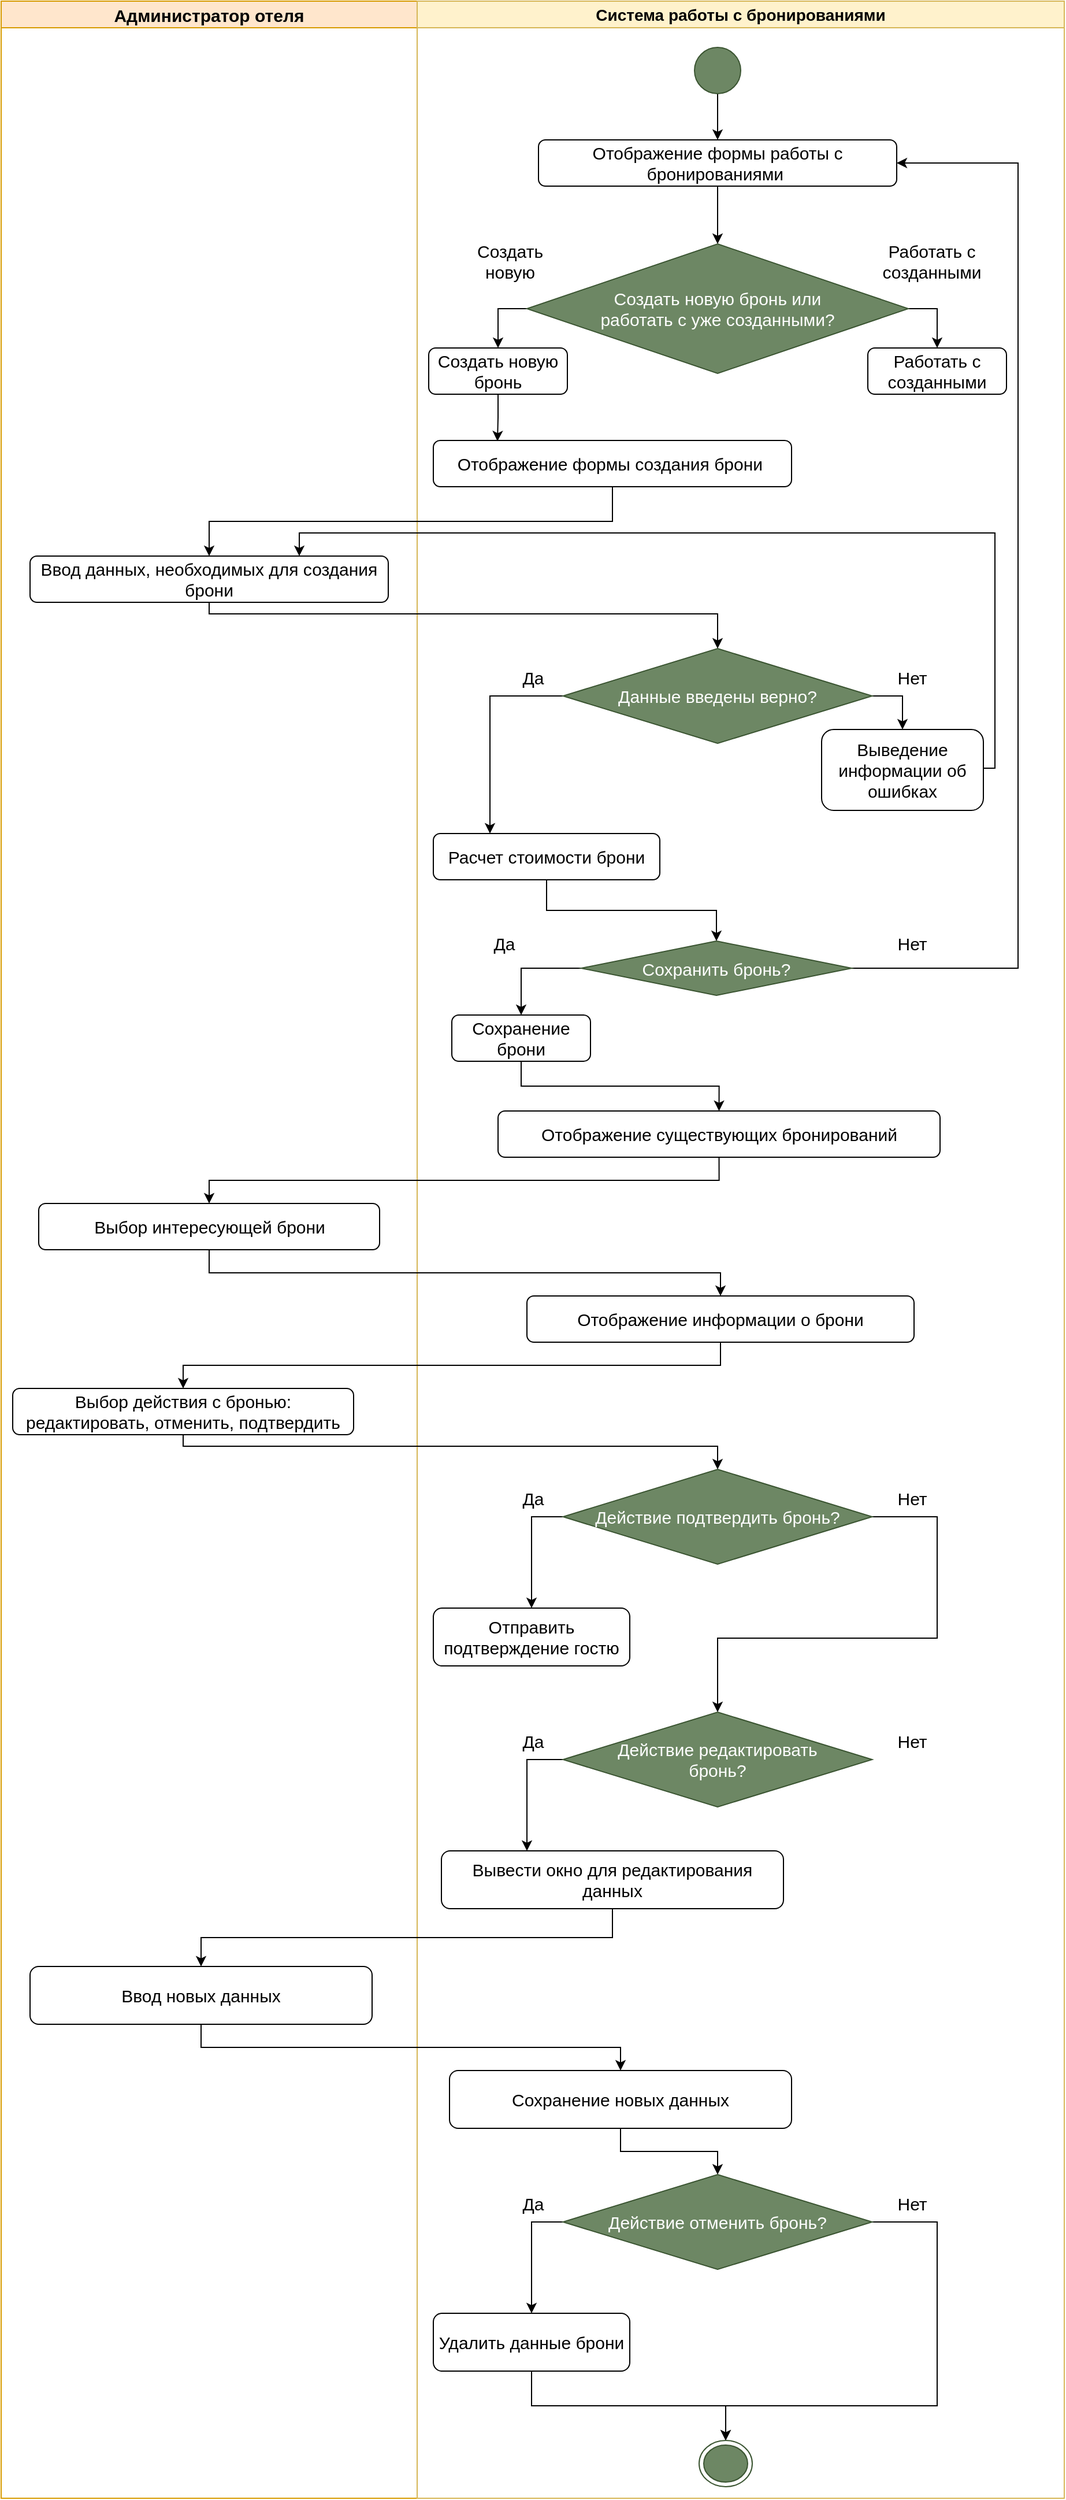 <mxfile version="22.0.4" type="device">
  <diagram name="Страница — 1" id="qYca7lveoZfbwzdp-yEA">
    <mxGraphModel dx="1105" dy="600" grid="1" gridSize="10" guides="1" tooltips="1" connect="1" arrows="1" fold="1" page="1" pageScale="1" pageWidth="827" pageHeight="1169" math="0" shadow="0">
      <root>
        <mxCell id="0" />
        <mxCell id="1" parent="0" />
        <mxCell id="dX41OU-E9rddc6W8jMjg-2" value="Администратор отеля" style="swimlane;whiteSpace=wrap;html=1;fillColor=#ffe6cc;strokeColor=#d79b00;fontSize=15;" parent="1" vertex="1">
          <mxGeometry x="40" y="40" width="360" height="2160" as="geometry" />
        </mxCell>
        <mxCell id="dX41OU-E9rddc6W8jMjg-12" value="Ввод данных, необходимых для создания брони" style="rounded=1;whiteSpace=wrap;html=1;fontSize=15;" parent="dX41OU-E9rddc6W8jMjg-2" vertex="1">
          <mxGeometry x="25" y="480" width="310" height="40" as="geometry" />
        </mxCell>
        <mxCell id="dX41OU-E9rddc6W8jMjg-21" value="Выбор интересующей брони" style="rounded=1;whiteSpace=wrap;html=1;fontSize=15;" parent="dX41OU-E9rddc6W8jMjg-2" vertex="1">
          <mxGeometry x="32.5" y="1040" width="295" height="40" as="geometry" />
        </mxCell>
        <mxCell id="dX41OU-E9rddc6W8jMjg-54" value="Выбор действия с бронью: редактировать, отменить, подтвердить" style="rounded=1;whiteSpace=wrap;html=1;fontSize=15;" parent="dX41OU-E9rddc6W8jMjg-2" vertex="1">
          <mxGeometry x="10" y="1200" width="295" height="40" as="geometry" />
        </mxCell>
        <mxCell id="155Of8iI8X17WFosidfs-9" value="Ввод новых данных" style="rounded=1;whiteSpace=wrap;html=1;fontSize=15;" parent="dX41OU-E9rddc6W8jMjg-2" vertex="1">
          <mxGeometry x="25" y="1700" width="296" height="50" as="geometry" />
        </mxCell>
        <mxCell id="dX41OU-E9rddc6W8jMjg-3" value="&lt;font style=&quot;font-size: 14px;&quot;&gt;Система работы с бронированиями&lt;/font&gt;" style="swimlane;whiteSpace=wrap;html=1;fillColor=#fff2cc;strokeColor=#d6b656;" parent="1" vertex="1">
          <mxGeometry x="400" y="40" width="560" height="2160" as="geometry" />
        </mxCell>
        <mxCell id="dX41OU-E9rddc6W8jMjg-27" style="edgeStyle=orthogonalEdgeStyle;rounded=0;orthogonalLoop=1;jettySize=auto;html=1;exitX=0.5;exitY=1;exitDx=0;exitDy=0;entryX=0.5;entryY=0;entryDx=0;entryDy=0;fontSize=15;" parent="dX41OU-E9rddc6W8jMjg-3" source="dX41OU-E9rddc6W8jMjg-4" target="dX41OU-E9rddc6W8jMjg-5" edge="1">
          <mxGeometry relative="1" as="geometry" />
        </mxCell>
        <mxCell id="dX41OU-E9rddc6W8jMjg-4" value="" style="ellipse;whiteSpace=wrap;html=1;aspect=fixed;fillColor=#6d8764;strokeColor=#3A5431;fontSize=15;fontColor=#ffffff;" parent="dX41OU-E9rddc6W8jMjg-3" vertex="1">
          <mxGeometry x="240" y="40" width="40" height="40" as="geometry" />
        </mxCell>
        <mxCell id="dX41OU-E9rddc6W8jMjg-28" style="edgeStyle=orthogonalEdgeStyle;rounded=0;orthogonalLoop=1;jettySize=auto;html=1;exitX=0.5;exitY=1;exitDx=0;exitDy=0;entryX=0.5;entryY=0;entryDx=0;entryDy=0;" parent="dX41OU-E9rddc6W8jMjg-3" source="dX41OU-E9rddc6W8jMjg-5" target="dX41OU-E9rddc6W8jMjg-6" edge="1">
          <mxGeometry relative="1" as="geometry" />
        </mxCell>
        <mxCell id="dX41OU-E9rddc6W8jMjg-5" value="Отображение формы работы с бронированиями&amp;nbsp;" style="rounded=1;whiteSpace=wrap;html=1;fontSize=15;" parent="dX41OU-E9rddc6W8jMjg-3" vertex="1">
          <mxGeometry x="105" y="120" width="310" height="40" as="geometry" />
        </mxCell>
        <mxCell id="dX41OU-E9rddc6W8jMjg-29" style="edgeStyle=orthogonalEdgeStyle;rounded=0;orthogonalLoop=1;jettySize=auto;html=1;exitX=0;exitY=0.5;exitDx=0;exitDy=0;entryX=0.5;entryY=0;entryDx=0;entryDy=0;" parent="dX41OU-E9rddc6W8jMjg-3" source="dX41OU-E9rddc6W8jMjg-6" target="dX41OU-E9rddc6W8jMjg-9" edge="1">
          <mxGeometry relative="1" as="geometry" />
        </mxCell>
        <mxCell id="dX41OU-E9rddc6W8jMjg-30" style="edgeStyle=orthogonalEdgeStyle;rounded=0;orthogonalLoop=1;jettySize=auto;html=1;exitX=1;exitY=0.5;exitDx=0;exitDy=0;entryX=0.5;entryY=0;entryDx=0;entryDy=0;" parent="dX41OU-E9rddc6W8jMjg-3" source="dX41OU-E9rddc6W8jMjg-6" target="dX41OU-E9rddc6W8jMjg-10" edge="1">
          <mxGeometry relative="1" as="geometry" />
        </mxCell>
        <mxCell id="dX41OU-E9rddc6W8jMjg-6" value="Создать новую бронь или&lt;br style=&quot;font-size: 15px;&quot;&gt;работать с уже созданными?" style="rhombus;whiteSpace=wrap;html=1;fontSize=15;fillColor=#6d8764;fontColor=#ffffff;strokeColor=#3A5431;" parent="dX41OU-E9rddc6W8jMjg-3" vertex="1">
          <mxGeometry x="95" y="210" width="330" height="112" as="geometry" />
        </mxCell>
        <mxCell id="dX41OU-E9rddc6W8jMjg-7" value="Создать&lt;br style=&quot;font-size: 15px;&quot;&gt;новую" style="text;html=1;align=center;verticalAlign=middle;resizable=0;points=[];autosize=1;strokeColor=none;fillColor=none;fontSize=15;" parent="dX41OU-E9rddc6W8jMjg-3" vertex="1">
          <mxGeometry x="40" y="200" width="80" height="50" as="geometry" />
        </mxCell>
        <mxCell id="dX41OU-E9rddc6W8jMjg-8" value="Работать с &lt;br style=&quot;font-size: 15px;&quot;&gt;созданными" style="text;html=1;align=center;verticalAlign=middle;resizable=0;points=[];autosize=1;strokeColor=none;fillColor=none;fontSize=15;" parent="dX41OU-E9rddc6W8jMjg-3" vertex="1">
          <mxGeometry x="390" y="200" width="110" height="50" as="geometry" />
        </mxCell>
        <mxCell id="dX41OU-E9rddc6W8jMjg-9" value="Создать новую бронь" style="rounded=1;whiteSpace=wrap;html=1;fontSize=15;" parent="dX41OU-E9rddc6W8jMjg-3" vertex="1">
          <mxGeometry x="10" y="300" width="120" height="40" as="geometry" />
        </mxCell>
        <mxCell id="dX41OU-E9rddc6W8jMjg-10" value="Работать с созданными" style="rounded=1;whiteSpace=wrap;html=1;fontSize=15;" parent="dX41OU-E9rddc6W8jMjg-3" vertex="1">
          <mxGeometry x="390" y="300" width="120" height="40" as="geometry" />
        </mxCell>
        <mxCell id="dX41OU-E9rddc6W8jMjg-11" value="Отображение формы создания брони&amp;nbsp;" style="rounded=1;whiteSpace=wrap;html=1;fontSize=15;" parent="dX41OU-E9rddc6W8jMjg-3" vertex="1">
          <mxGeometry x="14" y="380" width="310" height="40" as="geometry" />
        </mxCell>
        <mxCell id="dX41OU-E9rddc6W8jMjg-46" style="edgeStyle=orthogonalEdgeStyle;rounded=0;orthogonalLoop=1;jettySize=auto;html=1;exitX=0.5;exitY=1;exitDx=0;exitDy=0;entryX=0.5;entryY=0;entryDx=0;entryDy=0;" parent="dX41OU-E9rddc6W8jMjg-3" source="dX41OU-E9rddc6W8jMjg-13" target="dX41OU-E9rddc6W8jMjg-14" edge="1">
          <mxGeometry relative="1" as="geometry" />
        </mxCell>
        <mxCell id="dX41OU-E9rddc6W8jMjg-13" value="Расчет стоимости брони" style="rounded=1;whiteSpace=wrap;html=1;fontSize=15;" parent="dX41OU-E9rddc6W8jMjg-3" vertex="1">
          <mxGeometry x="14" y="720" width="196" height="40" as="geometry" />
        </mxCell>
        <mxCell id="dX41OU-E9rddc6W8jMjg-47" style="edgeStyle=orthogonalEdgeStyle;rounded=0;orthogonalLoop=1;jettySize=auto;html=1;exitX=0;exitY=0.5;exitDx=0;exitDy=0;entryX=0.5;entryY=0;entryDx=0;entryDy=0;" parent="dX41OU-E9rddc6W8jMjg-3" source="dX41OU-E9rddc6W8jMjg-14" target="dX41OU-E9rddc6W8jMjg-17" edge="1">
          <mxGeometry relative="1" as="geometry" />
        </mxCell>
        <mxCell id="dX41OU-E9rddc6W8jMjg-48" style="edgeStyle=orthogonalEdgeStyle;rounded=0;orthogonalLoop=1;jettySize=auto;html=1;exitX=1;exitY=0.5;exitDx=0;exitDy=0;entryX=1;entryY=0.5;entryDx=0;entryDy=0;" parent="dX41OU-E9rddc6W8jMjg-3" source="dX41OU-E9rddc6W8jMjg-14" target="dX41OU-E9rddc6W8jMjg-5" edge="1">
          <mxGeometry relative="1" as="geometry">
            <Array as="points">
              <mxPoint x="520" y="836" />
              <mxPoint x="520" y="140" />
            </Array>
          </mxGeometry>
        </mxCell>
        <mxCell id="dX41OU-E9rddc6W8jMjg-14" value="Сохранить бронь?" style="rhombus;whiteSpace=wrap;html=1;fontSize=15;fillColor=#6d8764;fontColor=#ffffff;strokeColor=#3A5431;" parent="dX41OU-E9rddc6W8jMjg-3" vertex="1">
          <mxGeometry x="142" y="813" width="234" height="47" as="geometry" />
        </mxCell>
        <mxCell id="dX41OU-E9rddc6W8jMjg-15" value="Да" style="text;html=1;align=center;verticalAlign=middle;resizable=0;points=[];autosize=1;strokeColor=none;fillColor=none;fontSize=15;" parent="dX41OU-E9rddc6W8jMjg-3" vertex="1">
          <mxGeometry x="55" y="800" width="40" height="30" as="geometry" />
        </mxCell>
        <mxCell id="dX41OU-E9rddc6W8jMjg-16" value="Нет" style="text;html=1;align=center;verticalAlign=middle;resizable=0;points=[];autosize=1;strokeColor=none;fillColor=none;fontSize=15;" parent="dX41OU-E9rddc6W8jMjg-3" vertex="1">
          <mxGeometry x="402.5" y="800" width="50" height="30" as="geometry" />
        </mxCell>
        <mxCell id="dX41OU-E9rddc6W8jMjg-50" style="edgeStyle=orthogonalEdgeStyle;rounded=0;orthogonalLoop=1;jettySize=auto;html=1;exitX=0.5;exitY=1;exitDx=0;exitDy=0;entryX=0.5;entryY=0;entryDx=0;entryDy=0;" parent="dX41OU-E9rddc6W8jMjg-3" source="dX41OU-E9rddc6W8jMjg-17" target="dX41OU-E9rddc6W8jMjg-20" edge="1">
          <mxGeometry relative="1" as="geometry" />
        </mxCell>
        <mxCell id="dX41OU-E9rddc6W8jMjg-17" value="Сохранение брони" style="rounded=1;whiteSpace=wrap;html=1;fontSize=15;" parent="dX41OU-E9rddc6W8jMjg-3" vertex="1">
          <mxGeometry x="30" y="877" width="120" height="40" as="geometry" />
        </mxCell>
        <mxCell id="dX41OU-E9rddc6W8jMjg-20" value="Отображение существующих бронирований" style="rounded=1;whiteSpace=wrap;html=1;fontSize=15;" parent="dX41OU-E9rddc6W8jMjg-3" vertex="1">
          <mxGeometry x="70" y="960" width="382.5" height="40" as="geometry" />
        </mxCell>
        <mxCell id="dX41OU-E9rddc6W8jMjg-22" value="Отображение информации о брони" style="rounded=1;whiteSpace=wrap;html=1;fontSize=15;" parent="dX41OU-E9rddc6W8jMjg-3" vertex="1">
          <mxGeometry x="95" y="1120" width="335" height="40" as="geometry" />
        </mxCell>
        <mxCell id="dX41OU-E9rddc6W8jMjg-31" style="edgeStyle=orthogonalEdgeStyle;rounded=0;orthogonalLoop=1;jettySize=auto;html=1;exitX=0.5;exitY=1;exitDx=0;exitDy=0;entryX=0.179;entryY=0.017;entryDx=0;entryDy=0;entryPerimeter=0;" parent="dX41OU-E9rddc6W8jMjg-3" source="dX41OU-E9rddc6W8jMjg-9" target="dX41OU-E9rddc6W8jMjg-11" edge="1">
          <mxGeometry relative="1" as="geometry" />
        </mxCell>
        <mxCell id="dX41OU-E9rddc6W8jMjg-41" style="edgeStyle=orthogonalEdgeStyle;rounded=0;orthogonalLoop=1;jettySize=auto;html=1;exitX=1;exitY=0.5;exitDx=0;exitDy=0;entryX=0.5;entryY=0;entryDx=0;entryDy=0;" parent="dX41OU-E9rddc6W8jMjg-3" source="dX41OU-E9rddc6W8jMjg-35" target="dX41OU-E9rddc6W8jMjg-39" edge="1">
          <mxGeometry relative="1" as="geometry" />
        </mxCell>
        <mxCell id="dX41OU-E9rddc6W8jMjg-45" style="edgeStyle=orthogonalEdgeStyle;rounded=0;orthogonalLoop=1;jettySize=auto;html=1;exitX=0;exitY=0.5;exitDx=0;exitDy=0;entryX=0.25;entryY=0;entryDx=0;entryDy=0;" parent="dX41OU-E9rddc6W8jMjg-3" source="dX41OU-E9rddc6W8jMjg-35" target="dX41OU-E9rddc6W8jMjg-13" edge="1">
          <mxGeometry relative="1" as="geometry" />
        </mxCell>
        <mxCell id="dX41OU-E9rddc6W8jMjg-35" value="Данные введены верно?" style="rhombus;whiteSpace=wrap;html=1;fontSize=15;fillColor=#6d8764;fontColor=#ffffff;strokeColor=#3A5431;" parent="dX41OU-E9rddc6W8jMjg-3" vertex="1">
          <mxGeometry x="126.25" y="560" width="267.5" height="82" as="geometry" />
        </mxCell>
        <mxCell id="dX41OU-E9rddc6W8jMjg-37" value="Да" style="text;html=1;align=center;verticalAlign=middle;resizable=0;points=[];autosize=1;strokeColor=none;fillColor=none;fontSize=15;" parent="dX41OU-E9rddc6W8jMjg-3" vertex="1">
          <mxGeometry x="80" y="570" width="40" height="30" as="geometry" />
        </mxCell>
        <mxCell id="dX41OU-E9rddc6W8jMjg-38" value="Нет" style="text;html=1;align=center;verticalAlign=middle;resizable=0;points=[];autosize=1;strokeColor=none;fillColor=none;fontSize=15;" parent="dX41OU-E9rddc6W8jMjg-3" vertex="1">
          <mxGeometry x="402.5" y="570" width="50" height="30" as="geometry" />
        </mxCell>
        <mxCell id="dX41OU-E9rddc6W8jMjg-39" value="Выведение информации об ошибках" style="rounded=1;whiteSpace=wrap;html=1;fontSize=15;" parent="dX41OU-E9rddc6W8jMjg-3" vertex="1">
          <mxGeometry x="350" y="630" width="140" height="70" as="geometry" />
        </mxCell>
        <mxCell id="dX41OU-E9rddc6W8jMjg-42" style="edgeStyle=orthogonalEdgeStyle;rounded=0;orthogonalLoop=1;jettySize=auto;html=1;" parent="dX41OU-E9rddc6W8jMjg-3" edge="1">
          <mxGeometry relative="1" as="geometry">
            <mxPoint x="490" y="663.529" as="sourcePoint" />
            <mxPoint x="-102" y="480" as="targetPoint" />
            <Array as="points">
              <mxPoint x="500" y="664" />
              <mxPoint x="500" y="460" />
              <mxPoint x="-102" y="460" />
            </Array>
          </mxGeometry>
        </mxCell>
        <mxCell id="155Of8iI8X17WFosidfs-1" style="edgeStyle=orthogonalEdgeStyle;rounded=0;orthogonalLoop=1;jettySize=auto;html=1;exitX=0;exitY=0.5;exitDx=0;exitDy=0;" parent="dX41OU-E9rddc6W8jMjg-3" source="dX41OU-E9rddc6W8jMjg-56" target="dX41OU-E9rddc6W8jMjg-61" edge="1">
          <mxGeometry relative="1" as="geometry" />
        </mxCell>
        <mxCell id="155Of8iI8X17WFosidfs-6" style="edgeStyle=orthogonalEdgeStyle;rounded=0;orthogonalLoop=1;jettySize=auto;html=1;exitX=1;exitY=0.5;exitDx=0;exitDy=0;entryX=0.5;entryY=0;entryDx=0;entryDy=0;" parent="dX41OU-E9rddc6W8jMjg-3" source="dX41OU-E9rddc6W8jMjg-56" target="155Of8iI8X17WFosidfs-2" edge="1">
          <mxGeometry relative="1" as="geometry">
            <Array as="points">
              <mxPoint x="450" y="1311" />
              <mxPoint x="450" y="1416" />
              <mxPoint x="260" y="1416" />
            </Array>
          </mxGeometry>
        </mxCell>
        <mxCell id="dX41OU-E9rddc6W8jMjg-56" value="Действие подтвердить бронь?" style="rhombus;whiteSpace=wrap;html=1;fontSize=15;fillColor=#6d8764;fontColor=#ffffff;strokeColor=#3A5431;" parent="dX41OU-E9rddc6W8jMjg-3" vertex="1">
          <mxGeometry x="126.25" y="1270" width="267.5" height="82" as="geometry" />
        </mxCell>
        <mxCell id="dX41OU-E9rddc6W8jMjg-57" value="Да" style="text;html=1;align=center;verticalAlign=middle;resizable=0;points=[];autosize=1;strokeColor=none;fillColor=none;fontSize=15;" parent="dX41OU-E9rddc6W8jMjg-3" vertex="1">
          <mxGeometry x="80" y="1280" width="40" height="30" as="geometry" />
        </mxCell>
        <mxCell id="dX41OU-E9rddc6W8jMjg-58" value="Нет" style="text;html=1;align=center;verticalAlign=middle;resizable=0;points=[];autosize=1;strokeColor=none;fillColor=none;fontSize=15;" parent="dX41OU-E9rddc6W8jMjg-3" vertex="1">
          <mxGeometry x="402.5" y="1280" width="50" height="30" as="geometry" />
        </mxCell>
        <mxCell id="dX41OU-E9rddc6W8jMjg-61" value="Отправить подтверждение гостю" style="rounded=1;whiteSpace=wrap;html=1;fontSize=15;" parent="dX41OU-E9rddc6W8jMjg-3" vertex="1">
          <mxGeometry x="14" y="1390" width="170" height="50" as="geometry" />
        </mxCell>
        <mxCell id="155Of8iI8X17WFosidfs-8" style="edgeStyle=orthogonalEdgeStyle;rounded=0;orthogonalLoop=1;jettySize=auto;html=1;exitX=0;exitY=0.5;exitDx=0;exitDy=0;entryX=0.25;entryY=0;entryDx=0;entryDy=0;" parent="dX41OU-E9rddc6W8jMjg-3" source="155Of8iI8X17WFosidfs-2" target="155Of8iI8X17WFosidfs-5" edge="1">
          <mxGeometry relative="1" as="geometry" />
        </mxCell>
        <mxCell id="155Of8iI8X17WFosidfs-2" value="Действие редактировать &lt;br&gt;бронь?" style="rhombus;whiteSpace=wrap;html=1;fontSize=15;fillColor=#6d8764;fontColor=#ffffff;strokeColor=#3A5431;" parent="dX41OU-E9rddc6W8jMjg-3" vertex="1">
          <mxGeometry x="126.25" y="1480" width="267.5" height="82" as="geometry" />
        </mxCell>
        <mxCell id="155Of8iI8X17WFosidfs-3" value="Да" style="text;html=1;align=center;verticalAlign=middle;resizable=0;points=[];autosize=1;strokeColor=none;fillColor=none;fontSize=15;" parent="dX41OU-E9rddc6W8jMjg-3" vertex="1">
          <mxGeometry x="80" y="1490" width="40" height="30" as="geometry" />
        </mxCell>
        <mxCell id="155Of8iI8X17WFosidfs-4" value="Нет" style="text;html=1;align=center;verticalAlign=middle;resizable=0;points=[];autosize=1;strokeColor=none;fillColor=none;fontSize=15;" parent="dX41OU-E9rddc6W8jMjg-3" vertex="1">
          <mxGeometry x="402.5" y="1490" width="50" height="30" as="geometry" />
        </mxCell>
        <mxCell id="155Of8iI8X17WFosidfs-5" value="Вывести окно для редактирования данных" style="rounded=1;whiteSpace=wrap;html=1;fontSize=15;" parent="dX41OU-E9rddc6W8jMjg-3" vertex="1">
          <mxGeometry x="21" y="1600" width="296" height="50" as="geometry" />
        </mxCell>
        <mxCell id="155Of8iI8X17WFosidfs-17" style="edgeStyle=orthogonalEdgeStyle;rounded=0;orthogonalLoop=1;jettySize=auto;html=1;exitX=0.5;exitY=1;exitDx=0;exitDy=0;entryX=0.5;entryY=0;entryDx=0;entryDy=0;" parent="dX41OU-E9rddc6W8jMjg-3" source="155Of8iI8X17WFosidfs-11" target="155Of8iI8X17WFosidfs-13" edge="1">
          <mxGeometry relative="1" as="geometry" />
        </mxCell>
        <mxCell id="155Of8iI8X17WFosidfs-11" value="Сохранение новых данных" style="rounded=1;whiteSpace=wrap;html=1;fontSize=15;" parent="dX41OU-E9rddc6W8jMjg-3" vertex="1">
          <mxGeometry x="28" y="1790" width="296" height="50" as="geometry" />
        </mxCell>
        <mxCell id="155Of8iI8X17WFosidfs-18" style="edgeStyle=orthogonalEdgeStyle;rounded=0;orthogonalLoop=1;jettySize=auto;html=1;exitX=0;exitY=0.5;exitDx=0;exitDy=0;entryX=0.5;entryY=0;entryDx=0;entryDy=0;" parent="dX41OU-E9rddc6W8jMjg-3" source="155Of8iI8X17WFosidfs-13" target="155Of8iI8X17WFosidfs-16" edge="1">
          <mxGeometry relative="1" as="geometry" />
        </mxCell>
        <mxCell id="155Of8iI8X17WFosidfs-22" style="edgeStyle=orthogonalEdgeStyle;rounded=0;orthogonalLoop=1;jettySize=auto;html=1;exitX=1;exitY=0.5;exitDx=0;exitDy=0;entryX=0.5;entryY=0;entryDx=0;entryDy=0;" parent="dX41OU-E9rddc6W8jMjg-3" source="155Of8iI8X17WFosidfs-13" target="155Of8iI8X17WFosidfs-19" edge="1">
          <mxGeometry relative="1" as="geometry">
            <Array as="points">
              <mxPoint x="450" y="1921" />
              <mxPoint x="450" y="2080" />
              <mxPoint x="267" y="2080" />
            </Array>
          </mxGeometry>
        </mxCell>
        <mxCell id="155Of8iI8X17WFosidfs-13" value="Действие отменить бронь?" style="rhombus;whiteSpace=wrap;html=1;fontSize=15;fillColor=#6d8764;fontColor=#ffffff;strokeColor=#3A5431;" parent="dX41OU-E9rddc6W8jMjg-3" vertex="1">
          <mxGeometry x="126.25" y="1880" width="267.5" height="82" as="geometry" />
        </mxCell>
        <mxCell id="155Of8iI8X17WFosidfs-14" value="Да" style="text;html=1;align=center;verticalAlign=middle;resizable=0;points=[];autosize=1;strokeColor=none;fillColor=none;fontSize=15;" parent="dX41OU-E9rddc6W8jMjg-3" vertex="1">
          <mxGeometry x="80" y="1890" width="40" height="30" as="geometry" />
        </mxCell>
        <mxCell id="155Of8iI8X17WFosidfs-15" value="Нет" style="text;html=1;align=center;verticalAlign=middle;resizable=0;points=[];autosize=1;strokeColor=none;fillColor=none;fontSize=15;" parent="dX41OU-E9rddc6W8jMjg-3" vertex="1">
          <mxGeometry x="402.5" y="1890" width="50" height="30" as="geometry" />
        </mxCell>
        <mxCell id="155Of8iI8X17WFosidfs-20" style="edgeStyle=orthogonalEdgeStyle;rounded=0;orthogonalLoop=1;jettySize=auto;html=1;exitX=0.5;exitY=1;exitDx=0;exitDy=0;entryX=0.5;entryY=0;entryDx=0;entryDy=0;" parent="dX41OU-E9rddc6W8jMjg-3" source="155Of8iI8X17WFosidfs-16" target="155Of8iI8X17WFosidfs-19" edge="1">
          <mxGeometry relative="1" as="geometry" />
        </mxCell>
        <mxCell id="155Of8iI8X17WFosidfs-16" value="Удалить данные брони" style="rounded=1;whiteSpace=wrap;html=1;fontSize=15;" parent="dX41OU-E9rddc6W8jMjg-3" vertex="1">
          <mxGeometry x="14" y="2000" width="170" height="50" as="geometry" />
        </mxCell>
        <mxCell id="155Of8iI8X17WFosidfs-19" value="" style="ellipse;html=1;shape=endState;fillColor=#6d8764;strokeColor=#3A5431;fontColor=#ffffff;" parent="dX41OU-E9rddc6W8jMjg-3" vertex="1">
          <mxGeometry x="244" y="2110" width="46" height="40" as="geometry" />
        </mxCell>
        <mxCell id="dX41OU-E9rddc6W8jMjg-32" style="edgeStyle=orthogonalEdgeStyle;rounded=0;orthogonalLoop=1;jettySize=auto;html=1;exitX=0.5;exitY=1;exitDx=0;exitDy=0;entryX=0.5;entryY=0;entryDx=0;entryDy=0;" parent="1" source="dX41OU-E9rddc6W8jMjg-11" target="dX41OU-E9rddc6W8jMjg-12" edge="1">
          <mxGeometry relative="1" as="geometry" />
        </mxCell>
        <mxCell id="dX41OU-E9rddc6W8jMjg-36" style="edgeStyle=orthogonalEdgeStyle;rounded=0;orthogonalLoop=1;jettySize=auto;html=1;entryX=0.5;entryY=0;entryDx=0;entryDy=0;" parent="1" source="dX41OU-E9rddc6W8jMjg-12" target="dX41OU-E9rddc6W8jMjg-35" edge="1">
          <mxGeometry relative="1" as="geometry">
            <Array as="points">
              <mxPoint x="220" y="570" />
              <mxPoint x="660" y="570" />
            </Array>
          </mxGeometry>
        </mxCell>
        <mxCell id="dX41OU-E9rddc6W8jMjg-51" style="edgeStyle=orthogonalEdgeStyle;rounded=0;orthogonalLoop=1;jettySize=auto;html=1;exitX=0.5;exitY=1;exitDx=0;exitDy=0;entryX=0.5;entryY=0;entryDx=0;entryDy=0;" parent="1" source="dX41OU-E9rddc6W8jMjg-20" target="dX41OU-E9rddc6W8jMjg-21" edge="1">
          <mxGeometry relative="1" as="geometry" />
        </mxCell>
        <mxCell id="dX41OU-E9rddc6W8jMjg-52" style="edgeStyle=orthogonalEdgeStyle;rounded=0;orthogonalLoop=1;jettySize=auto;html=1;exitX=0.5;exitY=1;exitDx=0;exitDy=0;" parent="1" source="dX41OU-E9rddc6W8jMjg-21" target="dX41OU-E9rddc6W8jMjg-22" edge="1">
          <mxGeometry relative="1" as="geometry" />
        </mxCell>
        <mxCell id="dX41OU-E9rddc6W8jMjg-55" style="edgeStyle=orthogonalEdgeStyle;rounded=0;orthogonalLoop=1;jettySize=auto;html=1;exitX=0.5;exitY=1;exitDx=0;exitDy=0;entryX=0.5;entryY=0;entryDx=0;entryDy=0;" parent="1" source="dX41OU-E9rddc6W8jMjg-22" target="dX41OU-E9rddc6W8jMjg-54" edge="1">
          <mxGeometry relative="1" as="geometry" />
        </mxCell>
        <mxCell id="dX41OU-E9rddc6W8jMjg-59" style="edgeStyle=orthogonalEdgeStyle;rounded=0;orthogonalLoop=1;jettySize=auto;html=1;" parent="1" source="dX41OU-E9rddc6W8jMjg-54" target="dX41OU-E9rddc6W8jMjg-56" edge="1">
          <mxGeometry relative="1" as="geometry">
            <Array as="points">
              <mxPoint x="198" y="1290" />
              <mxPoint x="660" y="1290" />
            </Array>
          </mxGeometry>
        </mxCell>
        <mxCell id="155Of8iI8X17WFosidfs-10" style="edgeStyle=orthogonalEdgeStyle;rounded=0;orthogonalLoop=1;jettySize=auto;html=1;exitX=0.5;exitY=1;exitDx=0;exitDy=0;" parent="1" source="155Of8iI8X17WFosidfs-5" target="155Of8iI8X17WFosidfs-9" edge="1">
          <mxGeometry relative="1" as="geometry" />
        </mxCell>
        <mxCell id="155Of8iI8X17WFosidfs-12" style="edgeStyle=orthogonalEdgeStyle;rounded=0;orthogonalLoop=1;jettySize=auto;html=1;exitX=0.5;exitY=1;exitDx=0;exitDy=0;entryX=0.5;entryY=0;entryDx=0;entryDy=0;" parent="1" source="155Of8iI8X17WFosidfs-9" target="155Of8iI8X17WFosidfs-11" edge="1">
          <mxGeometry relative="1" as="geometry" />
        </mxCell>
      </root>
    </mxGraphModel>
  </diagram>
</mxfile>

